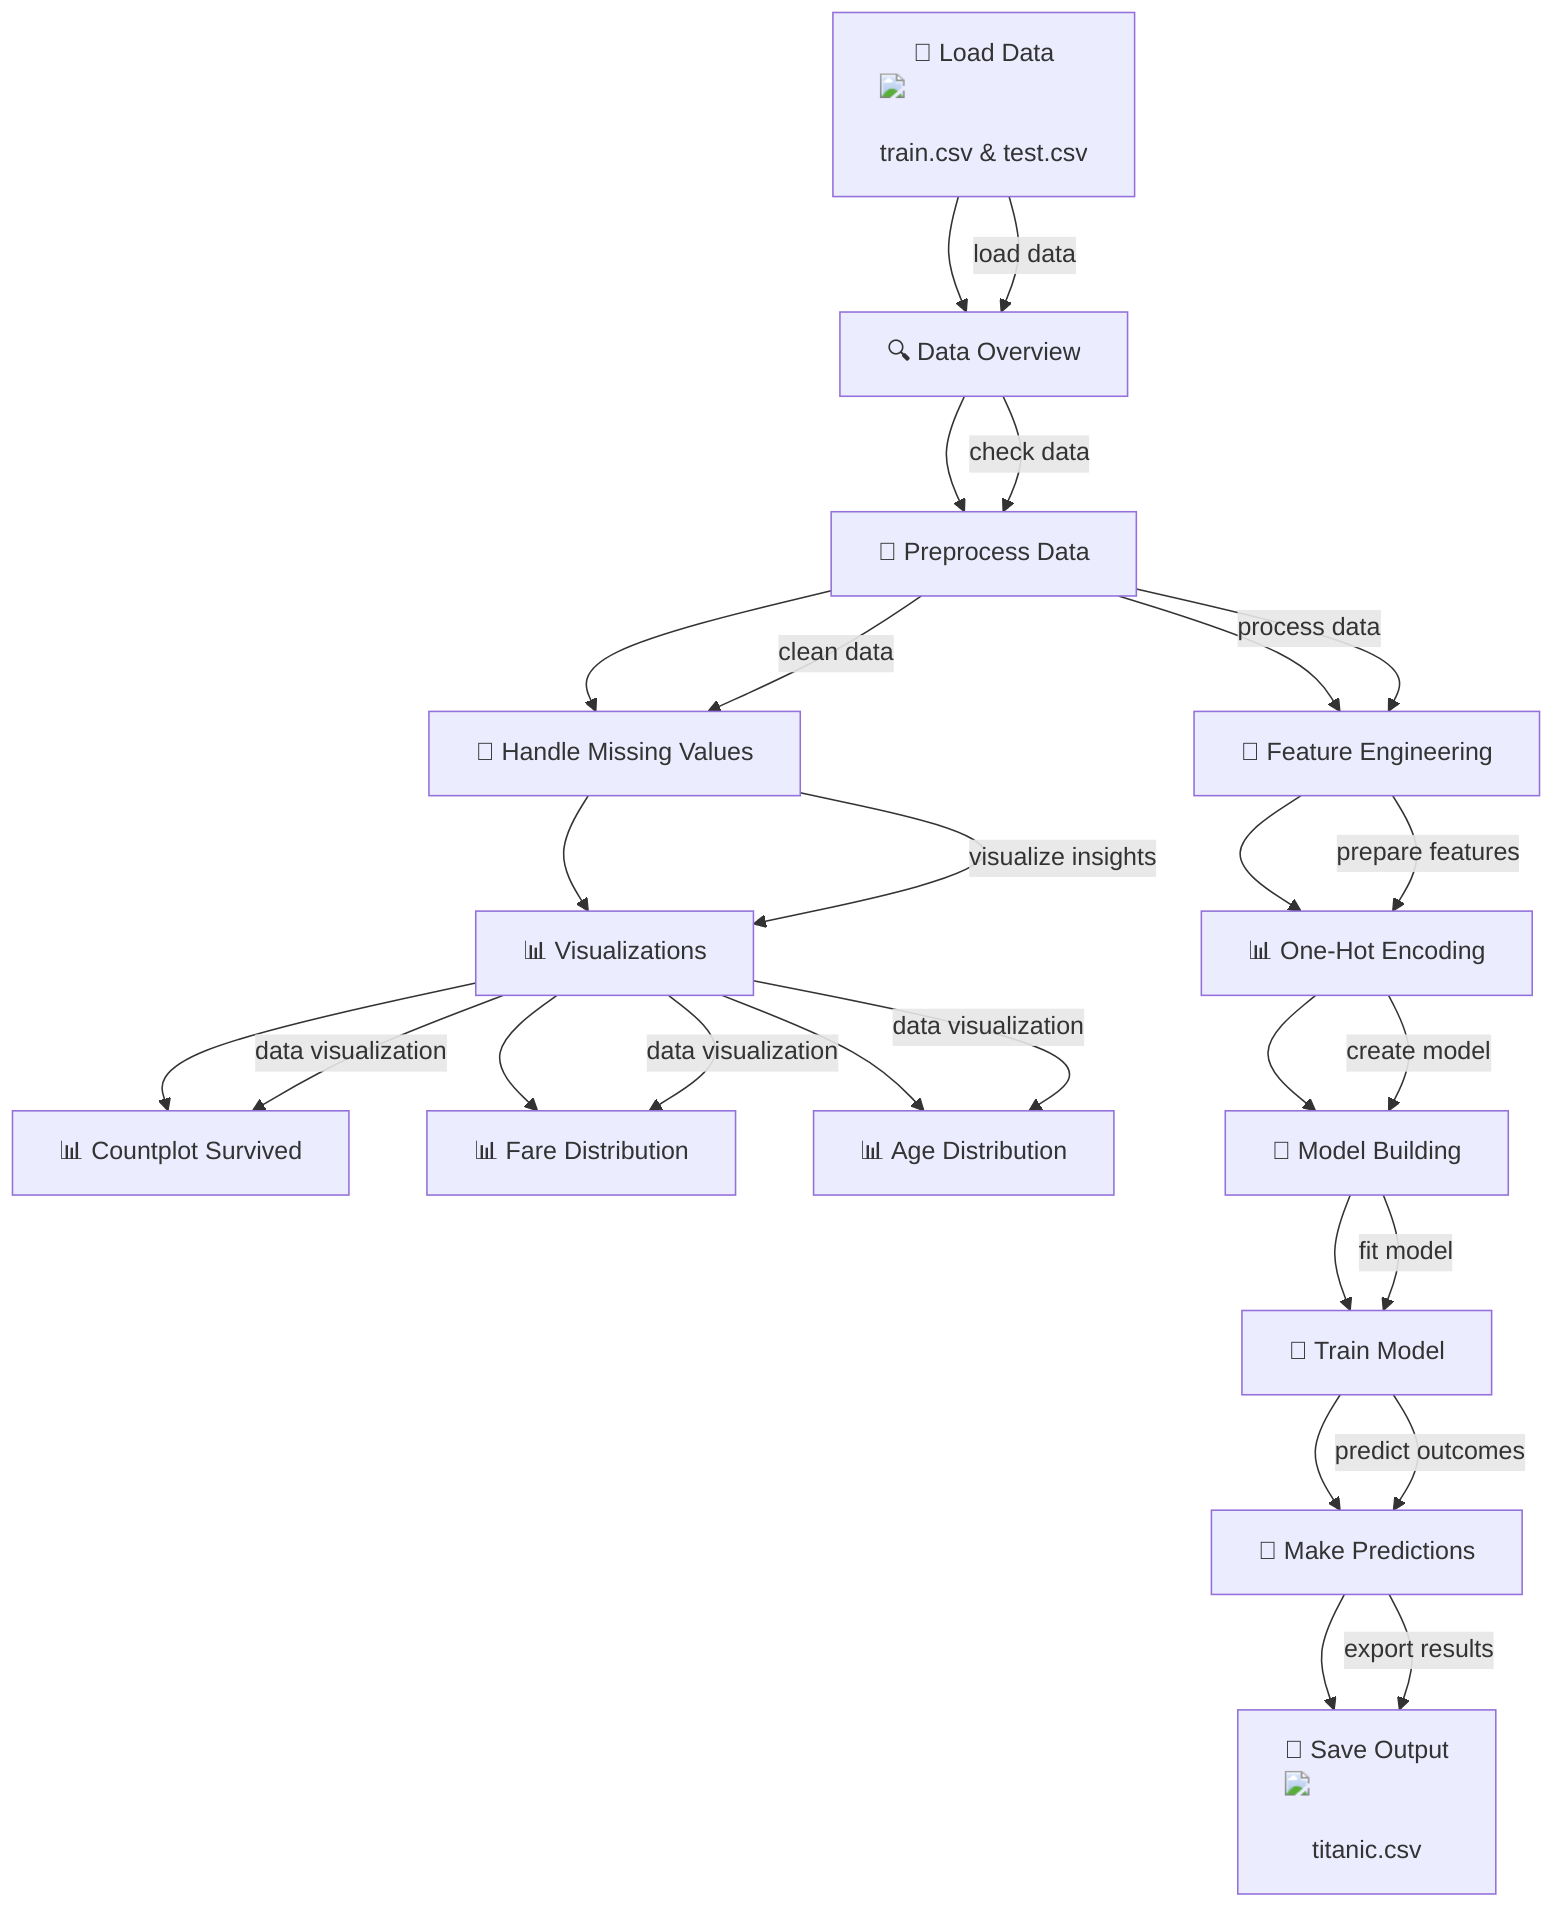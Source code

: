 flowchart TD
    A["📂 Load Data <img src='file.svg'/> <br/> train.csv & test.csv"] --> B["🔍 Data Overview"]
    B --> C["🧹 Preprocess Data"]
    C --> D["🧩 Handle Missing Values"]
    D --> E["📊 Visualizations"]
    E --> F["📊 Countplot Survived"]
    E --> G["📊 Fare Distribution"]
    E --> H["📊 Age Distribution"]
    C --> I["🧩 Feature Engineering"]
    I --> J["📊 One-Hot Encoding"]
    J --> K["🧠 Model Building"]
    K --> L["🚀 Train Model"]
    L --> M["🧪 Make Predictions"]
    M --> N["📁 Save Output <img src='file.svg'/> <br/> titanic.csv"]
    
    A -->|load data| B
    B -->|check data| C
    C -->|clean data| D
    D -->|visualize insights| E
    E -->|data visualization| F
    E -->|data visualization| G
    E -->|data visualization| H
    C -->|process data| I
    I -->|prepare features| J
    J -->|create model| K
    K -->|fit model| L
    L -->|predict outcomes| M
    M -->|export results| N